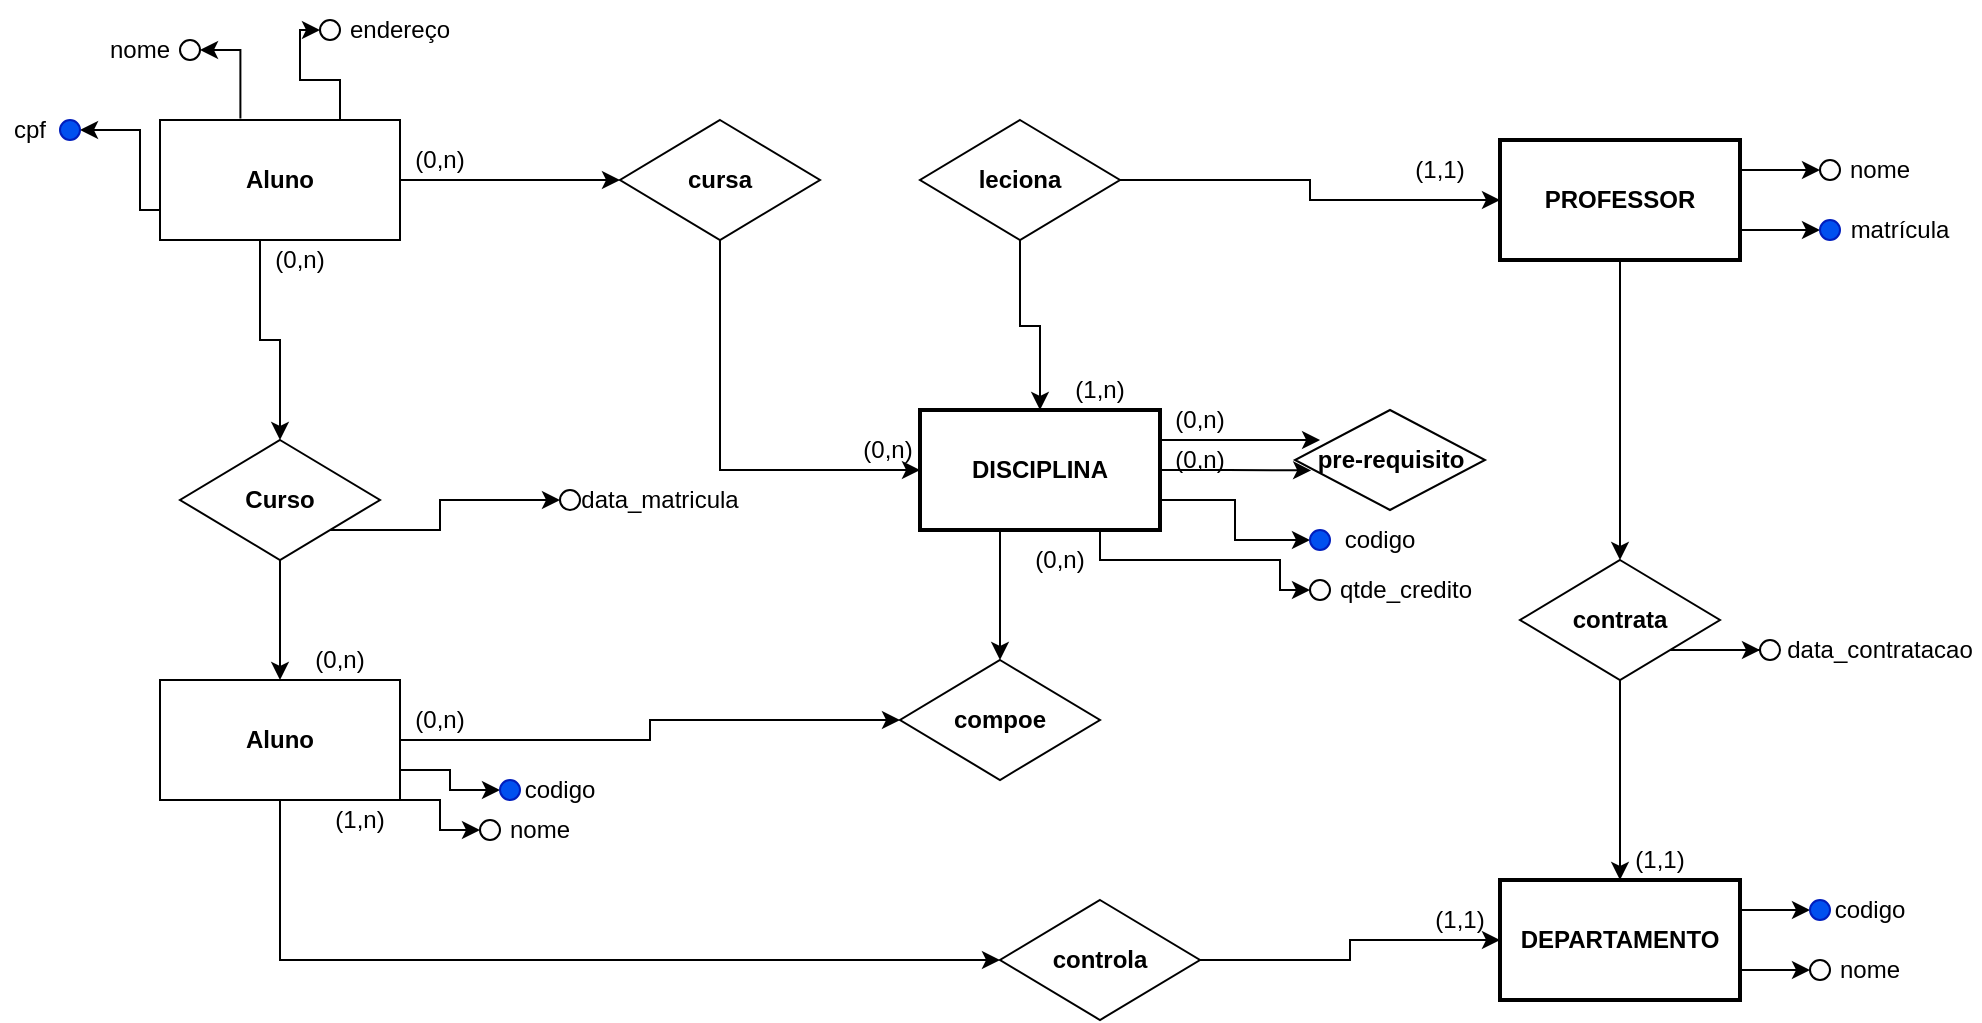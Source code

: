 <mxfile version="20.7.4" type="device"><diagram id="7_i-bdD9EXWGZQUTm8bQ" name="Página-1"><mxGraphModel dx="1105" dy="1803" grid="1" gridSize="10" guides="1" tooltips="1" connect="1" arrows="1" fold="1" page="1" pageScale="1" pageWidth="827" pageHeight="1169" math="0" shadow="0"><root><mxCell id="0"/><mxCell id="1" parent="0"/><mxCell id="88tnxcINDx6yPTcVFQf6-5" style="edgeStyle=orthogonalEdgeStyle;rounded=0;orthogonalLoop=1;jettySize=auto;html=1;exitX=0.75;exitY=0;exitDx=0;exitDy=0;entryX=0;entryY=0.5;entryDx=0;entryDy=0;" edge="1" parent="1" source="88tnxcINDx6yPTcVFQf6-1" target="88tnxcINDx6yPTcVFQf6-4"><mxGeometry relative="1" as="geometry"><Array as="points"><mxPoint x="170" y="30"/><mxPoint x="150" y="30"/><mxPoint x="150" y="5"/></Array></mxGeometry></mxCell><mxCell id="88tnxcINDx6yPTcVFQf6-6" style="edgeStyle=orthogonalEdgeStyle;rounded=0;orthogonalLoop=1;jettySize=auto;html=1;exitX=0.335;exitY=-0.012;exitDx=0;exitDy=0;entryX=1;entryY=0.5;entryDx=0;entryDy=0;exitPerimeter=0;" edge="1" parent="1" source="88tnxcINDx6yPTcVFQf6-1" target="88tnxcINDx6yPTcVFQf6-3"><mxGeometry x="-0.111" y="-10" relative="1" as="geometry"><Array as="points"><mxPoint x="120" y="15"/></Array><mxPoint as="offset"/></mxGeometry></mxCell><mxCell id="88tnxcINDx6yPTcVFQf6-7" style="edgeStyle=orthogonalEdgeStyle;rounded=0;orthogonalLoop=1;jettySize=auto;html=1;exitX=0;exitY=0.75;exitDx=0;exitDy=0;entryX=1;entryY=0.5;entryDx=0;entryDy=0;" edge="1" parent="1" source="88tnxcINDx6yPTcVFQf6-1" target="88tnxcINDx6yPTcVFQf6-2"><mxGeometry relative="1" as="geometry"><Array as="points"><mxPoint x="70" y="95"/><mxPoint x="70" y="55"/></Array></mxGeometry></mxCell><mxCell id="88tnxcINDx6yPTcVFQf6-10" style="edgeStyle=orthogonalEdgeStyle;rounded=0;orthogonalLoop=1;jettySize=auto;html=1;exitX=1;exitY=0.5;exitDx=0;exitDy=0;entryX=0;entryY=0.5;entryDx=0;entryDy=0;" edge="1" parent="1" source="88tnxcINDx6yPTcVFQf6-1" target="88tnxcINDx6yPTcVFQf6-9"><mxGeometry relative="1" as="geometry"/></mxCell><mxCell id="88tnxcINDx6yPTcVFQf6-12" style="edgeStyle=orthogonalEdgeStyle;rounded=0;orthogonalLoop=1;jettySize=auto;html=1;exitX=0.5;exitY=1;exitDx=0;exitDy=0;" edge="1" parent="1" source="88tnxcINDx6yPTcVFQf6-1" target="88tnxcINDx6yPTcVFQf6-11"><mxGeometry relative="1" as="geometry"><Array as="points"><mxPoint x="130" y="110"/><mxPoint x="130" y="160"/><mxPoint x="140" y="160"/></Array></mxGeometry></mxCell><mxCell id="88tnxcINDx6yPTcVFQf6-1" value="&lt;b&gt;Aluno&lt;/b&gt;" style="rounded=0;whiteSpace=wrap;html=1;" vertex="1" parent="1"><mxGeometry x="80" y="50" width="120" height="60" as="geometry"/></mxCell><mxCell id="88tnxcINDx6yPTcVFQf6-2" value="" style="ellipse;whiteSpace=wrap;html=1;aspect=fixed;fillColor=#0050ef;fontColor=#ffffff;strokeColor=#001DBC;" vertex="1" parent="1"><mxGeometry x="30" y="50" width="10" height="10" as="geometry"/></mxCell><mxCell id="88tnxcINDx6yPTcVFQf6-3" value="" style="ellipse;whiteSpace=wrap;html=1;aspect=fixed;" vertex="1" parent="1"><mxGeometry x="90" y="10" width="10" height="10" as="geometry"/></mxCell><mxCell id="88tnxcINDx6yPTcVFQf6-4" value="" style="ellipse;whiteSpace=wrap;html=1;aspect=fixed;" vertex="1" parent="1"><mxGeometry x="160" width="10" height="10" as="geometry"/></mxCell><mxCell id="88tnxcINDx6yPTcVFQf6-26" style="edgeStyle=orthogonalEdgeStyle;rounded=0;orthogonalLoop=1;jettySize=auto;html=1;exitX=0.5;exitY=1;exitDx=0;exitDy=0;entryX=0;entryY=0.5;entryDx=0;entryDy=0;" edge="1" parent="1" source="88tnxcINDx6yPTcVFQf6-9" target="88tnxcINDx6yPTcVFQf6-25"><mxGeometry relative="1" as="geometry"/></mxCell><mxCell id="88tnxcINDx6yPTcVFQf6-9" value="&lt;b&gt;cursa&lt;/b&gt;" style="rhombus;whiteSpace=wrap;html=1;" vertex="1" parent="1"><mxGeometry x="310" y="50" width="100" height="60" as="geometry"/></mxCell><mxCell id="88tnxcINDx6yPTcVFQf6-14" style="edgeStyle=orthogonalEdgeStyle;rounded=0;orthogonalLoop=1;jettySize=auto;html=1;exitX=1;exitY=1;exitDx=0;exitDy=0;entryX=0;entryY=0.5;entryDx=0;entryDy=0;" edge="1" parent="1" source="88tnxcINDx6yPTcVFQf6-11" target="88tnxcINDx6yPTcVFQf6-13"><mxGeometry relative="1" as="geometry"><Array as="points"><mxPoint x="220" y="255"/><mxPoint x="220" y="240"/></Array></mxGeometry></mxCell><mxCell id="88tnxcINDx6yPTcVFQf6-24" style="edgeStyle=orthogonalEdgeStyle;rounded=0;orthogonalLoop=1;jettySize=auto;html=1;exitX=0.5;exitY=1;exitDx=0;exitDy=0;entryX=0.5;entryY=0;entryDx=0;entryDy=0;" edge="1" parent="1" source="88tnxcINDx6yPTcVFQf6-11" target="88tnxcINDx6yPTcVFQf6-21"><mxGeometry relative="1" as="geometry"/></mxCell><mxCell id="88tnxcINDx6yPTcVFQf6-11" value="&lt;b&gt;Curso&lt;/b&gt;" style="rhombus;whiteSpace=wrap;html=1;" vertex="1" parent="1"><mxGeometry x="90" y="210" width="100" height="60" as="geometry"/></mxCell><mxCell id="88tnxcINDx6yPTcVFQf6-13" value="" style="ellipse;whiteSpace=wrap;html=1;aspect=fixed;" vertex="1" parent="1"><mxGeometry x="280" y="235" width="10" height="10" as="geometry"/></mxCell><mxCell id="88tnxcINDx6yPTcVFQf6-15" value="cpf" style="text;html=1;strokeColor=none;fillColor=none;align=center;verticalAlign=middle;whiteSpace=wrap;rounded=0;" vertex="1" parent="1"><mxGeometry y="40" width="30" height="30" as="geometry"/></mxCell><mxCell id="88tnxcINDx6yPTcVFQf6-16" value="nome" style="text;html=1;strokeColor=none;fillColor=none;align=center;verticalAlign=middle;whiteSpace=wrap;rounded=0;" vertex="1" parent="1"><mxGeometry x="40" width="60" height="30" as="geometry"/></mxCell><mxCell id="88tnxcINDx6yPTcVFQf6-17" value="endereço" style="text;html=1;strokeColor=none;fillColor=none;align=center;verticalAlign=middle;whiteSpace=wrap;rounded=0;" vertex="1" parent="1"><mxGeometry x="170" y="-10" width="60" height="30" as="geometry"/></mxCell><mxCell id="88tnxcINDx6yPTcVFQf6-18" value="(0,n)" style="text;html=1;strokeColor=none;fillColor=none;align=center;verticalAlign=middle;whiteSpace=wrap;rounded=0;" vertex="1" parent="1"><mxGeometry x="190" y="60" width="60" height="20" as="geometry"/></mxCell><mxCell id="88tnxcINDx6yPTcVFQf6-20" value="data_matricula" style="text;html=1;strokeColor=none;fillColor=none;align=center;verticalAlign=middle;whiteSpace=wrap;rounded=0;" vertex="1" parent="1"><mxGeometry x="290" y="225" width="80" height="30" as="geometry"/></mxCell><mxCell id="88tnxcINDx6yPTcVFQf6-36" style="edgeStyle=orthogonalEdgeStyle;rounded=0;orthogonalLoop=1;jettySize=auto;html=1;exitX=1;exitY=0.5;exitDx=0;exitDy=0;entryX=0;entryY=0.5;entryDx=0;entryDy=0;" edge="1" parent="1" source="88tnxcINDx6yPTcVFQf6-21" target="88tnxcINDx6yPTcVFQf6-34"><mxGeometry relative="1" as="geometry"/></mxCell><mxCell id="88tnxcINDx6yPTcVFQf6-38" style="edgeStyle=orthogonalEdgeStyle;rounded=0;orthogonalLoop=1;jettySize=auto;html=1;exitX=1;exitY=0.75;exitDx=0;exitDy=0;" edge="1" parent="1" source="88tnxcINDx6yPTcVFQf6-21" target="88tnxcINDx6yPTcVFQf6-37"><mxGeometry relative="1" as="geometry"/></mxCell><mxCell id="88tnxcINDx6yPTcVFQf6-40" style="edgeStyle=orthogonalEdgeStyle;rounded=0;orthogonalLoop=1;jettySize=auto;html=1;exitX=1;exitY=1;exitDx=0;exitDy=0;entryX=0;entryY=0.5;entryDx=0;entryDy=0;" edge="1" parent="1" source="88tnxcINDx6yPTcVFQf6-21" target="88tnxcINDx6yPTcVFQf6-39"><mxGeometry relative="1" as="geometry"><Array as="points"><mxPoint x="220" y="390"/><mxPoint x="220" y="405"/></Array></mxGeometry></mxCell><mxCell id="88tnxcINDx6yPTcVFQf6-45" style="edgeStyle=orthogonalEdgeStyle;rounded=0;orthogonalLoop=1;jettySize=auto;html=1;exitX=0.5;exitY=1;exitDx=0;exitDy=0;entryX=0;entryY=0.5;entryDx=0;entryDy=0;" edge="1" parent="1" source="88tnxcINDx6yPTcVFQf6-21" target="88tnxcINDx6yPTcVFQf6-44"><mxGeometry relative="1" as="geometry"><mxPoint x="460" y="510" as="targetPoint"/></mxGeometry></mxCell><mxCell id="88tnxcINDx6yPTcVFQf6-21" value="&lt;b&gt;Aluno&lt;/b&gt;" style="rounded=0;whiteSpace=wrap;html=1;" vertex="1" parent="1"><mxGeometry x="80" y="330" width="120" height="60" as="geometry"/></mxCell><mxCell id="88tnxcINDx6yPTcVFQf6-22" value="(0,n)" style="text;html=1;strokeColor=none;fillColor=none;align=center;verticalAlign=middle;whiteSpace=wrap;rounded=0;" vertex="1" parent="1"><mxGeometry x="120" y="110" width="60" height="20" as="geometry"/></mxCell><mxCell id="88tnxcINDx6yPTcVFQf6-23" value="(0,n)" style="text;html=1;strokeColor=none;fillColor=none;align=center;verticalAlign=middle;whiteSpace=wrap;rounded=0;" vertex="1" parent="1"><mxGeometry x="140" y="310" width="60" height="20" as="geometry"/></mxCell><mxCell id="88tnxcINDx6yPTcVFQf6-48" style="edgeStyle=orthogonalEdgeStyle;rounded=0;orthogonalLoop=1;jettySize=auto;html=1;exitX=1;exitY=0.25;exitDx=0;exitDy=0;entryX=0.132;entryY=0.3;entryDx=0;entryDy=0;entryPerimeter=0;" edge="1" parent="1" source="88tnxcINDx6yPTcVFQf6-25" target="88tnxcINDx6yPTcVFQf6-47"><mxGeometry relative="1" as="geometry"/></mxCell><mxCell id="88tnxcINDx6yPTcVFQf6-49" style="edgeStyle=orthogonalEdgeStyle;rounded=0;orthogonalLoop=1;jettySize=auto;html=1;exitX=1;exitY=0.5;exitDx=0;exitDy=0;entryX=0.085;entryY=0.604;entryDx=0;entryDy=0;entryPerimeter=0;" edge="1" parent="1" source="88tnxcINDx6yPTcVFQf6-25" target="88tnxcINDx6yPTcVFQf6-47"><mxGeometry relative="1" as="geometry"/></mxCell><mxCell id="88tnxcINDx6yPTcVFQf6-56" style="edgeStyle=orthogonalEdgeStyle;rounded=0;orthogonalLoop=1;jettySize=auto;html=1;exitX=1;exitY=0.75;exitDx=0;exitDy=0;entryX=0;entryY=0.5;entryDx=0;entryDy=0;" edge="1" parent="1" source="88tnxcINDx6yPTcVFQf6-25" target="88tnxcINDx6yPTcVFQf6-52"><mxGeometry relative="1" as="geometry"/></mxCell><mxCell id="88tnxcINDx6yPTcVFQf6-57" style="edgeStyle=orthogonalEdgeStyle;rounded=0;orthogonalLoop=1;jettySize=auto;html=1;exitX=0.75;exitY=1;exitDx=0;exitDy=0;entryX=0;entryY=0.5;entryDx=0;entryDy=0;" edge="1" parent="1" source="88tnxcINDx6yPTcVFQf6-25" target="88tnxcINDx6yPTcVFQf6-46"><mxGeometry relative="1" as="geometry"><mxPoint x="640" y="290" as="targetPoint"/><Array as="points"><mxPoint x="550" y="270"/><mxPoint x="640" y="270"/><mxPoint x="640" y="285"/></Array></mxGeometry></mxCell><mxCell id="88tnxcINDx6yPTcVFQf6-85" style="edgeStyle=orthogonalEdgeStyle;rounded=0;orthogonalLoop=1;jettySize=auto;html=1;exitX=0.25;exitY=1;exitDx=0;exitDy=0;entryX=0.5;entryY=0;entryDx=0;entryDy=0;" edge="1" parent="1" source="88tnxcINDx6yPTcVFQf6-25" target="88tnxcINDx6yPTcVFQf6-34"><mxGeometry relative="1" as="geometry"><Array as="points"><mxPoint x="500" y="255"/></Array></mxGeometry></mxCell><mxCell id="88tnxcINDx6yPTcVFQf6-25" value="&lt;b&gt;DISCIPLINA&lt;/b&gt;" style="rounded=0;whiteSpace=wrap;html=1;strokeWidth=2;" vertex="1" parent="1"><mxGeometry x="460" y="195" width="120" height="60" as="geometry"/></mxCell><mxCell id="88tnxcINDx6yPTcVFQf6-29" value="(0,n)" style="text;html=1;strokeColor=none;fillColor=none;align=center;verticalAlign=middle;whiteSpace=wrap;rounded=0;" vertex="1" parent="1"><mxGeometry x="500" y="260" width="60" height="20" as="geometry"/></mxCell><mxCell id="88tnxcINDx6yPTcVFQf6-30" value="(1,n)" style="text;html=1;strokeColor=none;fillColor=none;align=center;verticalAlign=middle;whiteSpace=wrap;rounded=0;" vertex="1" parent="1"><mxGeometry x="520" y="175" width="60" height="20" as="geometry"/></mxCell><mxCell id="88tnxcINDx6yPTcVFQf6-33" style="edgeStyle=orthogonalEdgeStyle;rounded=0;orthogonalLoop=1;jettySize=auto;html=1;exitX=0.5;exitY=1;exitDx=0;exitDy=0;entryX=0.5;entryY=0;entryDx=0;entryDy=0;" edge="1" parent="1" source="88tnxcINDx6yPTcVFQf6-31" target="88tnxcINDx6yPTcVFQf6-25"><mxGeometry relative="1" as="geometry"><Array as="points"><mxPoint x="510" y="110"/><mxPoint x="510" y="153"/><mxPoint x="520" y="153"/></Array></mxGeometry></mxCell><mxCell id="88tnxcINDx6yPTcVFQf6-61" style="edgeStyle=orthogonalEdgeStyle;rounded=0;orthogonalLoop=1;jettySize=auto;html=1;exitX=1;exitY=0.5;exitDx=0;exitDy=0;entryX=0;entryY=0.5;entryDx=0;entryDy=0;" edge="1" parent="1" source="88tnxcINDx6yPTcVFQf6-31" target="88tnxcINDx6yPTcVFQf6-60"><mxGeometry relative="1" as="geometry"/></mxCell><mxCell id="88tnxcINDx6yPTcVFQf6-31" value="&lt;b&gt;leciona&lt;/b&gt;" style="rhombus;whiteSpace=wrap;html=1;" vertex="1" parent="1"><mxGeometry x="460" y="50" width="100" height="60" as="geometry"/></mxCell><mxCell id="88tnxcINDx6yPTcVFQf6-34" value="&lt;b&gt;compoe&lt;/b&gt;" style="rhombus;whiteSpace=wrap;html=1;" vertex="1" parent="1"><mxGeometry x="450" y="320" width="100" height="60" as="geometry"/></mxCell><mxCell id="88tnxcINDx6yPTcVFQf6-37" value="" style="ellipse;whiteSpace=wrap;html=1;aspect=fixed;fillColor=#0050ef;fontColor=#ffffff;strokeColor=#001DBC;" vertex="1" parent="1"><mxGeometry x="250" y="380" width="10" height="10" as="geometry"/></mxCell><mxCell id="88tnxcINDx6yPTcVFQf6-39" value="" style="ellipse;whiteSpace=wrap;html=1;aspect=fixed;" vertex="1" parent="1"><mxGeometry x="240" y="400" width="10" height="10" as="geometry"/></mxCell><mxCell id="88tnxcINDx6yPTcVFQf6-41" value="codigo" style="text;html=1;strokeColor=none;fillColor=none;align=center;verticalAlign=middle;whiteSpace=wrap;rounded=0;" vertex="1" parent="1"><mxGeometry x="250" y="370" width="60" height="30" as="geometry"/></mxCell><mxCell id="88tnxcINDx6yPTcVFQf6-42" value="nome" style="text;html=1;strokeColor=none;fillColor=none;align=center;verticalAlign=middle;whiteSpace=wrap;rounded=0;" vertex="1" parent="1"><mxGeometry x="240" y="390" width="60" height="30" as="geometry"/></mxCell><mxCell id="88tnxcINDx6yPTcVFQf6-43" value="(1,n)" style="text;html=1;strokeColor=none;fillColor=none;align=center;verticalAlign=middle;whiteSpace=wrap;rounded=0;" vertex="1" parent="1"><mxGeometry x="150" y="390" width="60" height="20" as="geometry"/></mxCell><mxCell id="88tnxcINDx6yPTcVFQf6-68" style="edgeStyle=orthogonalEdgeStyle;rounded=0;orthogonalLoop=1;jettySize=auto;html=1;exitX=1;exitY=0.5;exitDx=0;exitDy=0;entryX=0;entryY=0.5;entryDx=0;entryDy=0;" edge="1" parent="1" source="88tnxcINDx6yPTcVFQf6-44" target="88tnxcINDx6yPTcVFQf6-67"><mxGeometry relative="1" as="geometry"/></mxCell><mxCell id="88tnxcINDx6yPTcVFQf6-44" value="&lt;b&gt;controla&lt;/b&gt;" style="rhombus;whiteSpace=wrap;html=1;" vertex="1" parent="1"><mxGeometry x="500" y="440" width="100" height="60" as="geometry"/></mxCell><mxCell id="88tnxcINDx6yPTcVFQf6-46" value="" style="ellipse;whiteSpace=wrap;html=1;aspect=fixed;" vertex="1" parent="1"><mxGeometry x="655" y="280" width="10" height="10" as="geometry"/></mxCell><mxCell id="88tnxcINDx6yPTcVFQf6-47" value="&lt;b&gt;pre-requisito&lt;/b&gt;" style="rhombus;whiteSpace=wrap;html=1;" vertex="1" parent="1"><mxGeometry x="647.5" y="195" width="95" height="50" as="geometry"/></mxCell><mxCell id="88tnxcINDx6yPTcVFQf6-50" value="(0,n)" style="text;html=1;strokeColor=none;fillColor=none;align=center;verticalAlign=middle;whiteSpace=wrap;rounded=0;" vertex="1" parent="1"><mxGeometry x="570" y="210" width="60" height="20" as="geometry"/></mxCell><mxCell id="88tnxcINDx6yPTcVFQf6-51" value="(0,n)" style="text;html=1;strokeColor=none;fillColor=none;align=center;verticalAlign=middle;whiteSpace=wrap;rounded=0;" vertex="1" parent="1"><mxGeometry x="570" y="190" width="60" height="20" as="geometry"/></mxCell><mxCell id="88tnxcINDx6yPTcVFQf6-52" value="" style="ellipse;whiteSpace=wrap;html=1;aspect=fixed;fillColor=#0050ef;fontColor=#ffffff;strokeColor=#001DBC;" vertex="1" parent="1"><mxGeometry x="655" y="255" width="10" height="10" as="geometry"/></mxCell><mxCell id="88tnxcINDx6yPTcVFQf6-53" value="codigo" style="text;html=1;strokeColor=none;fillColor=none;align=center;verticalAlign=middle;whiteSpace=wrap;rounded=0;" vertex="1" parent="1"><mxGeometry x="665" y="245" width="50" height="30" as="geometry"/></mxCell><mxCell id="88tnxcINDx6yPTcVFQf6-54" value="qtde_credito" style="text;html=1;strokeColor=none;fillColor=none;align=center;verticalAlign=middle;whiteSpace=wrap;rounded=0;" vertex="1" parent="1"><mxGeometry x="662.5" y="270" width="80" height="30" as="geometry"/></mxCell><mxCell id="88tnxcINDx6yPTcVFQf6-69" style="edgeStyle=orthogonalEdgeStyle;rounded=0;orthogonalLoop=1;jettySize=auto;html=1;exitX=0.5;exitY=1;exitDx=0;exitDy=0;entryX=0.5;entryY=0;entryDx=0;entryDy=0;" edge="1" parent="1" source="88tnxcINDx6yPTcVFQf6-59" target="88tnxcINDx6yPTcVFQf6-67"><mxGeometry relative="1" as="geometry"/></mxCell><mxCell id="88tnxcINDx6yPTcVFQf6-73" style="edgeStyle=orthogonalEdgeStyle;rounded=0;orthogonalLoop=1;jettySize=auto;html=1;exitX=1;exitY=1;exitDx=0;exitDy=0;entryX=0;entryY=0.5;entryDx=0;entryDy=0;" edge="1" parent="1" source="88tnxcINDx6yPTcVFQf6-59" target="88tnxcINDx6yPTcVFQf6-72"><mxGeometry relative="1" as="geometry"/></mxCell><mxCell id="88tnxcINDx6yPTcVFQf6-59" value="&lt;b&gt;contrata&lt;/b&gt;" style="rhombus;whiteSpace=wrap;html=1;" vertex="1" parent="1"><mxGeometry x="760" y="270" width="100" height="60" as="geometry"/></mxCell><mxCell id="88tnxcINDx6yPTcVFQf6-62" style="edgeStyle=orthogonalEdgeStyle;rounded=0;orthogonalLoop=1;jettySize=auto;html=1;exitX=0.5;exitY=1;exitDx=0;exitDy=0;entryX=0.5;entryY=0;entryDx=0;entryDy=0;" edge="1" parent="1" source="88tnxcINDx6yPTcVFQf6-60" target="88tnxcINDx6yPTcVFQf6-59"><mxGeometry relative="1" as="geometry"/></mxCell><mxCell id="88tnxcINDx6yPTcVFQf6-65" style="edgeStyle=orthogonalEdgeStyle;rounded=0;orthogonalLoop=1;jettySize=auto;html=1;exitX=1;exitY=0.25;exitDx=0;exitDy=0;entryX=0;entryY=0.5;entryDx=0;entryDy=0;" edge="1" parent="1" source="88tnxcINDx6yPTcVFQf6-60" target="88tnxcINDx6yPTcVFQf6-64"><mxGeometry relative="1" as="geometry"/></mxCell><mxCell id="88tnxcINDx6yPTcVFQf6-66" style="edgeStyle=orthogonalEdgeStyle;rounded=0;orthogonalLoop=1;jettySize=auto;html=1;exitX=1;exitY=0.75;exitDx=0;exitDy=0;entryX=0;entryY=0.5;entryDx=0;entryDy=0;" edge="1" parent="1" source="88tnxcINDx6yPTcVFQf6-60" target="88tnxcINDx6yPTcVFQf6-63"><mxGeometry relative="1" as="geometry"/></mxCell><mxCell id="88tnxcINDx6yPTcVFQf6-60" value="&lt;b&gt;PROFESSOR&lt;/b&gt;" style="rounded=0;whiteSpace=wrap;html=1;strokeWidth=2;" vertex="1" parent="1"><mxGeometry x="750" y="60" width="120" height="60" as="geometry"/></mxCell><mxCell id="88tnxcINDx6yPTcVFQf6-63" value="" style="ellipse;whiteSpace=wrap;html=1;aspect=fixed;fillColor=#0050ef;fontColor=#ffffff;strokeColor=#001DBC;" vertex="1" parent="1"><mxGeometry x="910" y="100" width="10" height="10" as="geometry"/></mxCell><mxCell id="88tnxcINDx6yPTcVFQf6-64" value="" style="ellipse;whiteSpace=wrap;html=1;aspect=fixed;" vertex="1" parent="1"><mxGeometry x="910" y="70" width="10" height="10" as="geometry"/></mxCell><mxCell id="88tnxcINDx6yPTcVFQf6-82" style="edgeStyle=orthogonalEdgeStyle;rounded=0;orthogonalLoop=1;jettySize=auto;html=1;exitX=1;exitY=0.25;exitDx=0;exitDy=0;entryX=0;entryY=0.5;entryDx=0;entryDy=0;" edge="1" parent="1" source="88tnxcINDx6yPTcVFQf6-67" target="88tnxcINDx6yPTcVFQf6-77"><mxGeometry relative="1" as="geometry"/></mxCell><mxCell id="88tnxcINDx6yPTcVFQf6-83" style="edgeStyle=orthogonalEdgeStyle;rounded=0;orthogonalLoop=1;jettySize=auto;html=1;exitX=1;exitY=0.75;exitDx=0;exitDy=0;entryX=0;entryY=0.5;entryDx=0;entryDy=0;" edge="1" parent="1" source="88tnxcINDx6yPTcVFQf6-67" target="88tnxcINDx6yPTcVFQf6-79"><mxGeometry relative="1" as="geometry"/></mxCell><mxCell id="88tnxcINDx6yPTcVFQf6-67" value="&lt;b&gt;DEPARTAMENTO&lt;/b&gt;" style="rounded=0;whiteSpace=wrap;html=1;strokeWidth=2;" vertex="1" parent="1"><mxGeometry x="750" y="430" width="120" height="60" as="geometry"/></mxCell><mxCell id="88tnxcINDx6yPTcVFQf6-70" value="(1,1)" style="text;html=1;strokeColor=none;fillColor=none;align=center;verticalAlign=middle;whiteSpace=wrap;rounded=0;" vertex="1" parent="1"><mxGeometry x="700" y="440" width="60" height="20" as="geometry"/></mxCell><mxCell id="88tnxcINDx6yPTcVFQf6-71" value="(1,1)" style="text;html=1;strokeColor=none;fillColor=none;align=center;verticalAlign=middle;whiteSpace=wrap;rounded=0;" vertex="1" parent="1"><mxGeometry x="800" y="410" width="60" height="20" as="geometry"/></mxCell><mxCell id="88tnxcINDx6yPTcVFQf6-72" value="" style="ellipse;whiteSpace=wrap;html=1;aspect=fixed;" vertex="1" parent="1"><mxGeometry x="880" y="310" width="10" height="10" as="geometry"/></mxCell><mxCell id="88tnxcINDx6yPTcVFQf6-74" value="data_contratacao" style="text;html=1;strokeColor=none;fillColor=none;align=center;verticalAlign=middle;whiteSpace=wrap;rounded=0;" vertex="1" parent="1"><mxGeometry x="890" y="300" width="100" height="30" as="geometry"/></mxCell><mxCell id="88tnxcINDx6yPTcVFQf6-75" value="nome" style="text;html=1;strokeColor=none;fillColor=none;align=center;verticalAlign=middle;whiteSpace=wrap;rounded=0;" vertex="1" parent="1"><mxGeometry x="910" y="60" width="60" height="30" as="geometry"/></mxCell><mxCell id="88tnxcINDx6yPTcVFQf6-76" value="matrícula" style="text;html=1;strokeColor=none;fillColor=none;align=center;verticalAlign=middle;whiteSpace=wrap;rounded=0;" vertex="1" parent="1"><mxGeometry x="920" y="90" width="60" height="30" as="geometry"/></mxCell><mxCell id="88tnxcINDx6yPTcVFQf6-77" value="" style="ellipse;whiteSpace=wrap;html=1;aspect=fixed;fillColor=#0050ef;fontColor=#ffffff;strokeColor=#001DBC;" vertex="1" parent="1"><mxGeometry x="905" y="440" width="10" height="10" as="geometry"/></mxCell><mxCell id="88tnxcINDx6yPTcVFQf6-78" value="nome" style="text;html=1;strokeColor=none;fillColor=none;align=center;verticalAlign=middle;whiteSpace=wrap;rounded=0;" vertex="1" parent="1"><mxGeometry x="905" y="460" width="60" height="30" as="geometry"/></mxCell><mxCell id="88tnxcINDx6yPTcVFQf6-79" value="" style="ellipse;whiteSpace=wrap;html=1;aspect=fixed;" vertex="1" parent="1"><mxGeometry x="905" y="470" width="10" height="10" as="geometry"/></mxCell><mxCell id="88tnxcINDx6yPTcVFQf6-80" value="codigo" style="text;html=1;strokeColor=none;fillColor=none;align=center;verticalAlign=middle;whiteSpace=wrap;rounded=0;" vertex="1" parent="1"><mxGeometry x="910" y="430" width="50" height="30" as="geometry"/></mxCell><mxCell id="88tnxcINDx6yPTcVFQf6-84" value="(0,n)" style="text;html=1;strokeColor=none;fillColor=none;align=center;verticalAlign=middle;whiteSpace=wrap;rounded=0;" vertex="1" parent="1"><mxGeometry x="190" y="340" width="60" height="20" as="geometry"/></mxCell><mxCell id="88tnxcINDx6yPTcVFQf6-86" value="(0,n)" style="text;html=1;strokeColor=none;fillColor=none;align=center;verticalAlign=middle;whiteSpace=wrap;rounded=0;" vertex="1" parent="1"><mxGeometry x="414" y="205" width="60" height="20" as="geometry"/></mxCell><mxCell id="88tnxcINDx6yPTcVFQf6-88" value="(1,1)" style="text;html=1;strokeColor=none;fillColor=none;align=center;verticalAlign=middle;whiteSpace=wrap;rounded=0;" vertex="1" parent="1"><mxGeometry x="690" y="65" width="60" height="20" as="geometry"/></mxCell></root></mxGraphModel></diagram></mxfile>